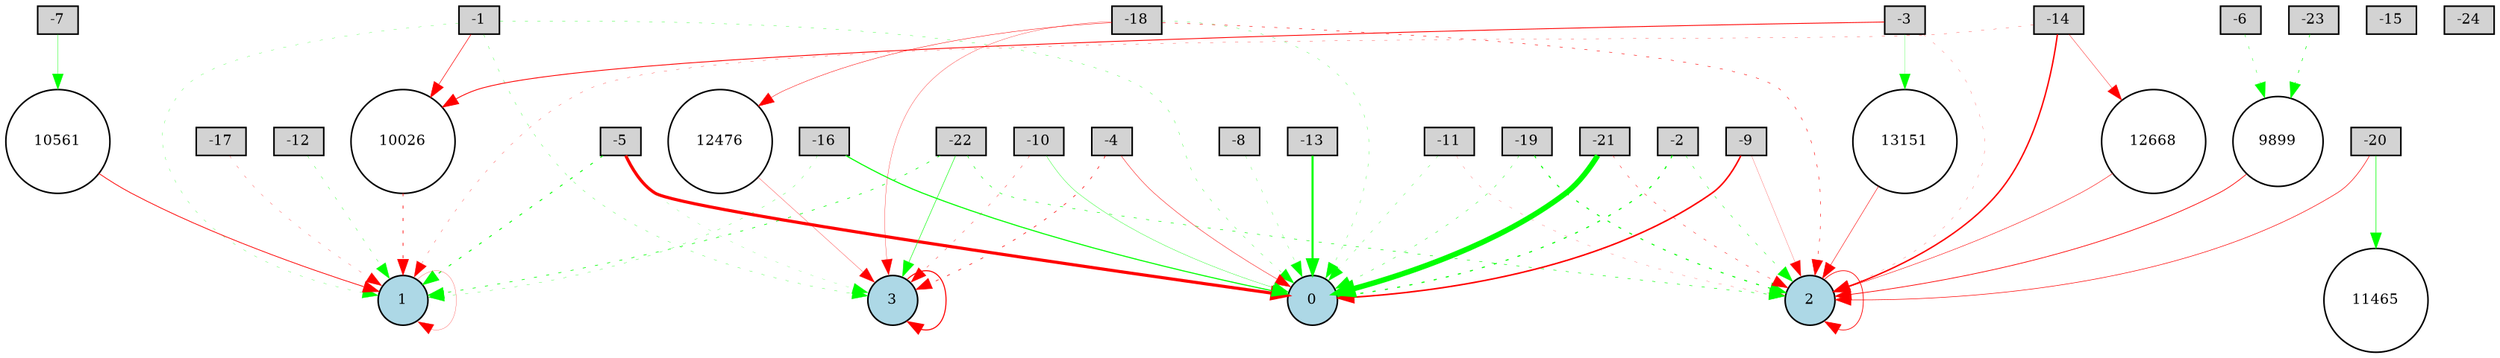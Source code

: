 digraph {
	node [fontsize=9 height=0.2 shape=circle width=0.2]
	-1 [fillcolor=lightgray shape=box style=filled]
	-2 [fillcolor=lightgray shape=box style=filled]
	-3 [fillcolor=lightgray shape=box style=filled]
	-4 [fillcolor=lightgray shape=box style=filled]
	-5 [fillcolor=lightgray shape=box style=filled]
	-6 [fillcolor=lightgray shape=box style=filled]
	-7 [fillcolor=lightgray shape=box style=filled]
	-8 [fillcolor=lightgray shape=box style=filled]
	-9 [fillcolor=lightgray shape=box style=filled]
	-10 [fillcolor=lightgray shape=box style=filled]
	-11 [fillcolor=lightgray shape=box style=filled]
	-12 [fillcolor=lightgray shape=box style=filled]
	-13 [fillcolor=lightgray shape=box style=filled]
	-14 [fillcolor=lightgray shape=box style=filled]
	-15 [fillcolor=lightgray shape=box style=filled]
	-16 [fillcolor=lightgray shape=box style=filled]
	-17 [fillcolor=lightgray shape=box style=filled]
	-18 [fillcolor=lightgray shape=box style=filled]
	-19 [fillcolor=lightgray shape=box style=filled]
	-20 [fillcolor=lightgray shape=box style=filled]
	-21 [fillcolor=lightgray shape=box style=filled]
	-22 [fillcolor=lightgray shape=box style=filled]
	-23 [fillcolor=lightgray shape=box style=filled]
	-24 [fillcolor=lightgray shape=box style=filled]
	0 [fillcolor=lightblue style=filled]
	1 [fillcolor=lightblue style=filled]
	2 [fillcolor=lightblue style=filled]
	3 [fillcolor=lightblue style=filled]
	10561 [fillcolor=white style=filled]
	11465 [fillcolor=white style=filled]
	10026 [fillcolor=white style=filled]
	9899 [fillcolor=white style=filled]
	12476 [fillcolor=white style=filled]
	12668 [fillcolor=white style=filled]
	13151 [fillcolor=white style=filled]
	-20 -> 2 [color=red penwidth=0.3601961300038664 style=solid]
	-2 -> 0 [color=green penwidth=0.6957579870436185 style=dotted]
	-3 -> 10026 [color=red penwidth=0.541122096959329 style=solid]
	-9 -> 2 [color=red penwidth=0.13530812270301085 style=solid]
	12668 -> 2 [color=red penwidth=0.30001893278042 style=solid]
	-6 -> 9899 [color=green penwidth=0.22554765998256004 style=dotted]
	-14 -> 12668 [color=red penwidth=0.22747624218888138 style=solid]
	-1 -> 0 [color=green penwidth=0.1891262489596378 style=dotted]
	-10 -> 3 [color=red penwidth=0.20733437423512796 style=dotted]
	-1 -> 1 [color=green penwidth=0.15180092834097175 style=dotted]
	-5 -> 1 [color=green penwidth=0.5746090182845631 style=dotted]
	-19 -> 2 [color=green penwidth=0.6366552930247555 style=dotted]
	3 -> 3 [color=red penwidth=0.6732280050795809 style=solid]
	-11 -> 0 [color=green penwidth=0.17713876364519654 style=dotted]
	-14 -> 2 [color=red penwidth=0.9189718289235304 style=solid]
	9899 -> 2 [color=red penwidth=0.4568996797077487 style=solid]
	-12 -> 1 [color=green penwidth=0.19478615351159628 style=dotted]
	-4 -> 3 [color=red penwidth=0.3834656072020529 style=dotted]
	-21 -> 0 [color=green penwidth=3.489278614465048 style=solid]
	-16 -> 0 [color=green penwidth=0.7098891272266421 style=solid]
	-3 -> 2 [color=red penwidth=0.1277175611944254 style=dotted]
	-7 -> 10561 [color=green penwidth=0.22316062546381493 style=solid]
	-22 -> 1 [color=green penwidth=0.40817862326860477 style=dotted]
	2 -> 2 [color=red penwidth=0.44882528362919616 style=solid]
	-10 -> 0 [color=green penwidth=0.20808271686529406 style=solid]
	-18 -> 2 [color=red penwidth=0.3095667502193713 style=dotted]
	-20 -> 11465 [color=green penwidth=0.3887776397903471 style=solid]
	1 -> 1 [color=red penwidth=0.14082796087112692 style=solid]
	-5 -> 0 [color=red penwidth=2.007949213396876 style=solid]
	-18 -> 12476 [color=red penwidth=0.27471907871123347 style=solid]
	-3 -> 13151 [color=green penwidth=0.14419846587553325 style=solid]
	13151 -> 2 [color=red penwidth=0.3004188692192433 style=solid]
	-2 -> 2 [color=green penwidth=0.26925787603405027 style=dotted]
	-16 -> 1 [color=green penwidth=0.1710073841982098 style=dotted]
	-1 -> 10026 [color=red penwidth=0.36094964806017527 style=solid]
	-9 -> 0 [color=red penwidth=0.988999591916637 style=solid]
	-4 -> 0 [color=red penwidth=0.27176809289479165 style=solid]
	-18 -> 3 [color=red penwidth=0.18155058161096432 style=solid]
	-5 -> 3 [color=green penwidth=0.11042502755199753 style=dotted]
	-19 -> 0 [color=green penwidth=0.23770456466751178 style=dotted]
	-22 -> 2 [color=green penwidth=0.33714862223048014 style=dotted]
	-1 -> 3 [color=green penwidth=0.17647123415263105 style=dotted]
	-21 -> 2 [color=red penwidth=0.25310329436546997 style=dotted]
	-11 -> 2 [color=red penwidth=0.12443887984761831 style=dotted]
	12476 -> 3 [color=red penwidth=0.1785595985315998 style=solid]
	-17 -> 1 [color=red penwidth=0.15686718553348616 style=dotted]
	-23 -> 9899 [color=green penwidth=0.3593037511230307 style=dotted]
	-18 -> 0 [color=green penwidth=0.1668503730544464 style=dotted]
	10026 -> 1 [color=red penwidth=0.43907555679638144 style=dotted]
	-13 -> 0 [color=green penwidth=1.3604698455982984 style=solid]
	-8 -> 0 [color=green penwidth=0.14847644156759776 style=dotted]
	-22 -> 3 [color=green penwidth=0.3253860203833963 style=solid]
	10561 -> 1 [color=red penwidth=0.4838990939829997 style=solid]
	-14 -> 1 [color=red penwidth=0.16488965338187264 style=dotted]
}
